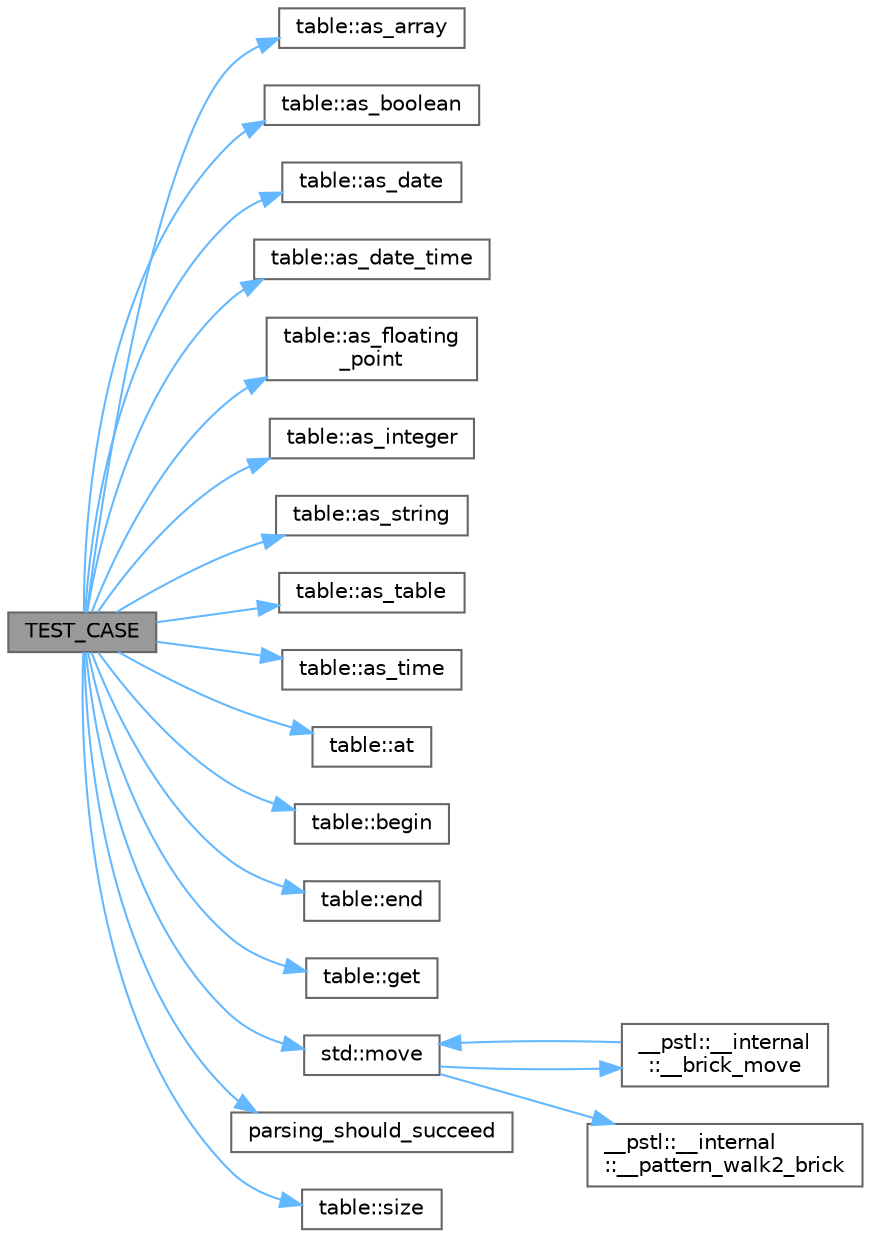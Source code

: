 digraph "TEST_CASE"
{
 // LATEX_PDF_SIZE
  bgcolor="transparent";
  edge [fontname=Helvetica,fontsize=10,labelfontname=Helvetica,labelfontsize=10];
  node [fontname=Helvetica,fontsize=10,shape=box,height=0.2,width=0.4];
  rankdir="LR";
  Node1 [id="Node000001",label="TEST_CASE",height=0.2,width=0.4,color="gray40", fillcolor="grey60", style="filled", fontcolor="black",tooltip=" "];
  Node1 -> Node2 [id="edge39_Node000001_Node000002",color="steelblue1",style="solid",tooltip=" "];
  Node2 [id="Node000002",label="table::as_array",height=0.2,width=0.4,color="grey40", fillcolor="white", style="filled",URL="$classtable.html#a55c771fd945281328d96f978c0255059",tooltip="Returns nullptr."];
  Node1 -> Node3 [id="edge40_Node000001_Node000003",color="steelblue1",style="solid",tooltip=" "];
  Node3 [id="Node000003",label="table::as_boolean",height=0.2,width=0.4,color="grey40", fillcolor="white", style="filled",URL="$classtable.html#a37afbd90ebbad8a41342167399be6a2d",tooltip="Returns nullptr."];
  Node1 -> Node4 [id="edge41_Node000001_Node000004",color="steelblue1",style="solid",tooltip=" "];
  Node4 [id="Node000004",label="table::as_date",height=0.2,width=0.4,color="grey40", fillcolor="white", style="filled",URL="$classtable.html#aa5996cf56e0d9a88ab21d804a41f4c54",tooltip="Returns nullptr."];
  Node1 -> Node5 [id="edge42_Node000001_Node000005",color="steelblue1",style="solid",tooltip=" "];
  Node5 [id="Node000005",label="table::as_date_time",height=0.2,width=0.4,color="grey40", fillcolor="white", style="filled",URL="$classtable.html#acb002459139377f756dd6ffb0652196d",tooltip="Returns nullptr."];
  Node1 -> Node6 [id="edge43_Node000001_Node000006",color="steelblue1",style="solid",tooltip=" "];
  Node6 [id="Node000006",label="table::as_floating\l_point",height=0.2,width=0.4,color="grey40", fillcolor="white", style="filled",URL="$classtable.html#ac549da31899da9d559671d50d1f3f662",tooltip="Returns nullptr."];
  Node1 -> Node7 [id="edge44_Node000001_Node000007",color="steelblue1",style="solid",tooltip=" "];
  Node7 [id="Node000007",label="table::as_integer",height=0.2,width=0.4,color="grey40", fillcolor="white", style="filled",URL="$classtable.html#a8e4f6aed5156d9d6734f42c4bcb7b97f",tooltip="Returns nullptr."];
  Node1 -> Node8 [id="edge45_Node000001_Node000008",color="steelblue1",style="solid",tooltip=" "];
  Node8 [id="Node000008",label="table::as_string",height=0.2,width=0.4,color="grey40", fillcolor="white", style="filled",URL="$classtable.html#ae90f248325e54bd99bb3a392b2751cb3",tooltip="Returns nullptr."];
  Node1 -> Node9 [id="edge46_Node000001_Node000009",color="steelblue1",style="solid",tooltip=" "];
  Node9 [id="Node000009",label="table::as_table",height=0.2,width=0.4,color="grey40", fillcolor="white", style="filled",URL="$classtable.html#a6e49884f9b927770890cb9fe6df61a42",tooltip="Returns a pointer to the table."];
  Node1 -> Node10 [id="edge47_Node000001_Node000010",color="steelblue1",style="solid",tooltip=" "];
  Node10 [id="Node000010",label="table::as_time",height=0.2,width=0.4,color="grey40", fillcolor="white", style="filled",URL="$classtable.html#a70eeba3cc6b24d1d6f73c9448ce396dc",tooltip="Returns nullptr."];
  Node1 -> Node11 [id="edge48_Node000001_Node000011",color="steelblue1",style="solid",tooltip=" "];
  Node11 [id="Node000011",label="table::at",height=0.2,width=0.4,color="grey40", fillcolor="white", style="filled",URL="$classtable.html#a0a56f283072073b872d15bb91889ede5",tooltip="Gets a reference to the element at a specific key, throwing std::out_of_range if none existed."];
  Node1 -> Node12 [id="edge49_Node000001_Node000012",color="steelblue1",style="solid",tooltip=" "];
  Node12 [id="Node000012",label="table::begin",height=0.2,width=0.4,color="grey40", fillcolor="white", style="filled",URL="$classtable.html#a798d2a3a47e33f5c7ea6e4a9557b3e7b",tooltip="Returns an iterator to the first key-value pair."];
  Node1 -> Node13 [id="edge50_Node000001_Node000013",color="steelblue1",style="solid",tooltip=" "];
  Node13 [id="Node000013",label="table::end",height=0.2,width=0.4,color="grey40", fillcolor="white", style="filled",URL="$classtable.html#aa3e78417a257af444322025c99059e2f",tooltip="Returns an iterator to one-past-the-last key-value pair."];
  Node1 -> Node14 [id="edge51_Node000001_Node000014",color="steelblue1",style="solid",tooltip=" "];
  Node14 [id="Node000014",label="table::get",height=0.2,width=0.4,color="grey40", fillcolor="white", style="filled",URL="$classtable.html#a3a338dc69074b9f155ca52f044ef0b07",tooltip="Gets the node at a specific key."];
  Node1 -> Node15 [id="edge52_Node000001_Node000015",color="steelblue1",style="solid",tooltip=" "];
  Node15 [id="Node000015",label="std::move",height=0.2,width=0.4,color="grey40", fillcolor="white", style="filled",URL="$namespacestd.html#ac7095819f6a8da64d69b1ee3029c52be",tooltip=" "];
  Node15 -> Node16 [id="edge53_Node000015_Node000016",color="steelblue1",style="solid",tooltip=" "];
  Node16 [id="Node000016",label="__pstl::__internal\l::__brick_move",height=0.2,width=0.4,color="grey40", fillcolor="white", style="filled",URL="$namespace____pstl_1_1____internal.html#a6d4b0add6bd0d4764ea4e41cde92d975",tooltip=" "];
  Node16 -> Node15 [id="edge54_Node000016_Node000015",color="steelblue1",style="solid",tooltip=" "];
  Node15 -> Node17 [id="edge55_Node000015_Node000017",color="steelblue1",style="solid",tooltip=" "];
  Node17 [id="Node000017",label="__pstl::__internal\l::__pattern_walk2_brick",height=0.2,width=0.4,color="grey40", fillcolor="white", style="filled",URL="$namespace____pstl_1_1____internal.html#a28e6956cf2cd3d8cfe4949d41a700cc5",tooltip=" "];
  Node1 -> Node18 [id="edge56_Node000001_Node000018",color="steelblue1",style="solid",tooltip=" "];
  Node18 [id="Node000018",label="parsing_should_succeed",height=0.2,width=0.4,color="grey40", fillcolor="white", style="filled",URL="$parsing__integers_8cpp.html#a30109695559aaf89a453d43b49e65595",tooltip=" "];
  Node1 -> Node19 [id="edge57_Node000001_Node000019",color="steelblue1",style="solid",tooltip=" "];
  Node19 [id="Node000019",label="table::size",height=0.2,width=0.4,color="grey40", fillcolor="white", style="filled",URL="$classtable.html#affa7520e779cbbfc21bbdc31c4f8f7ce",tooltip="Returns the number of key-value pairs in the table."];
}
